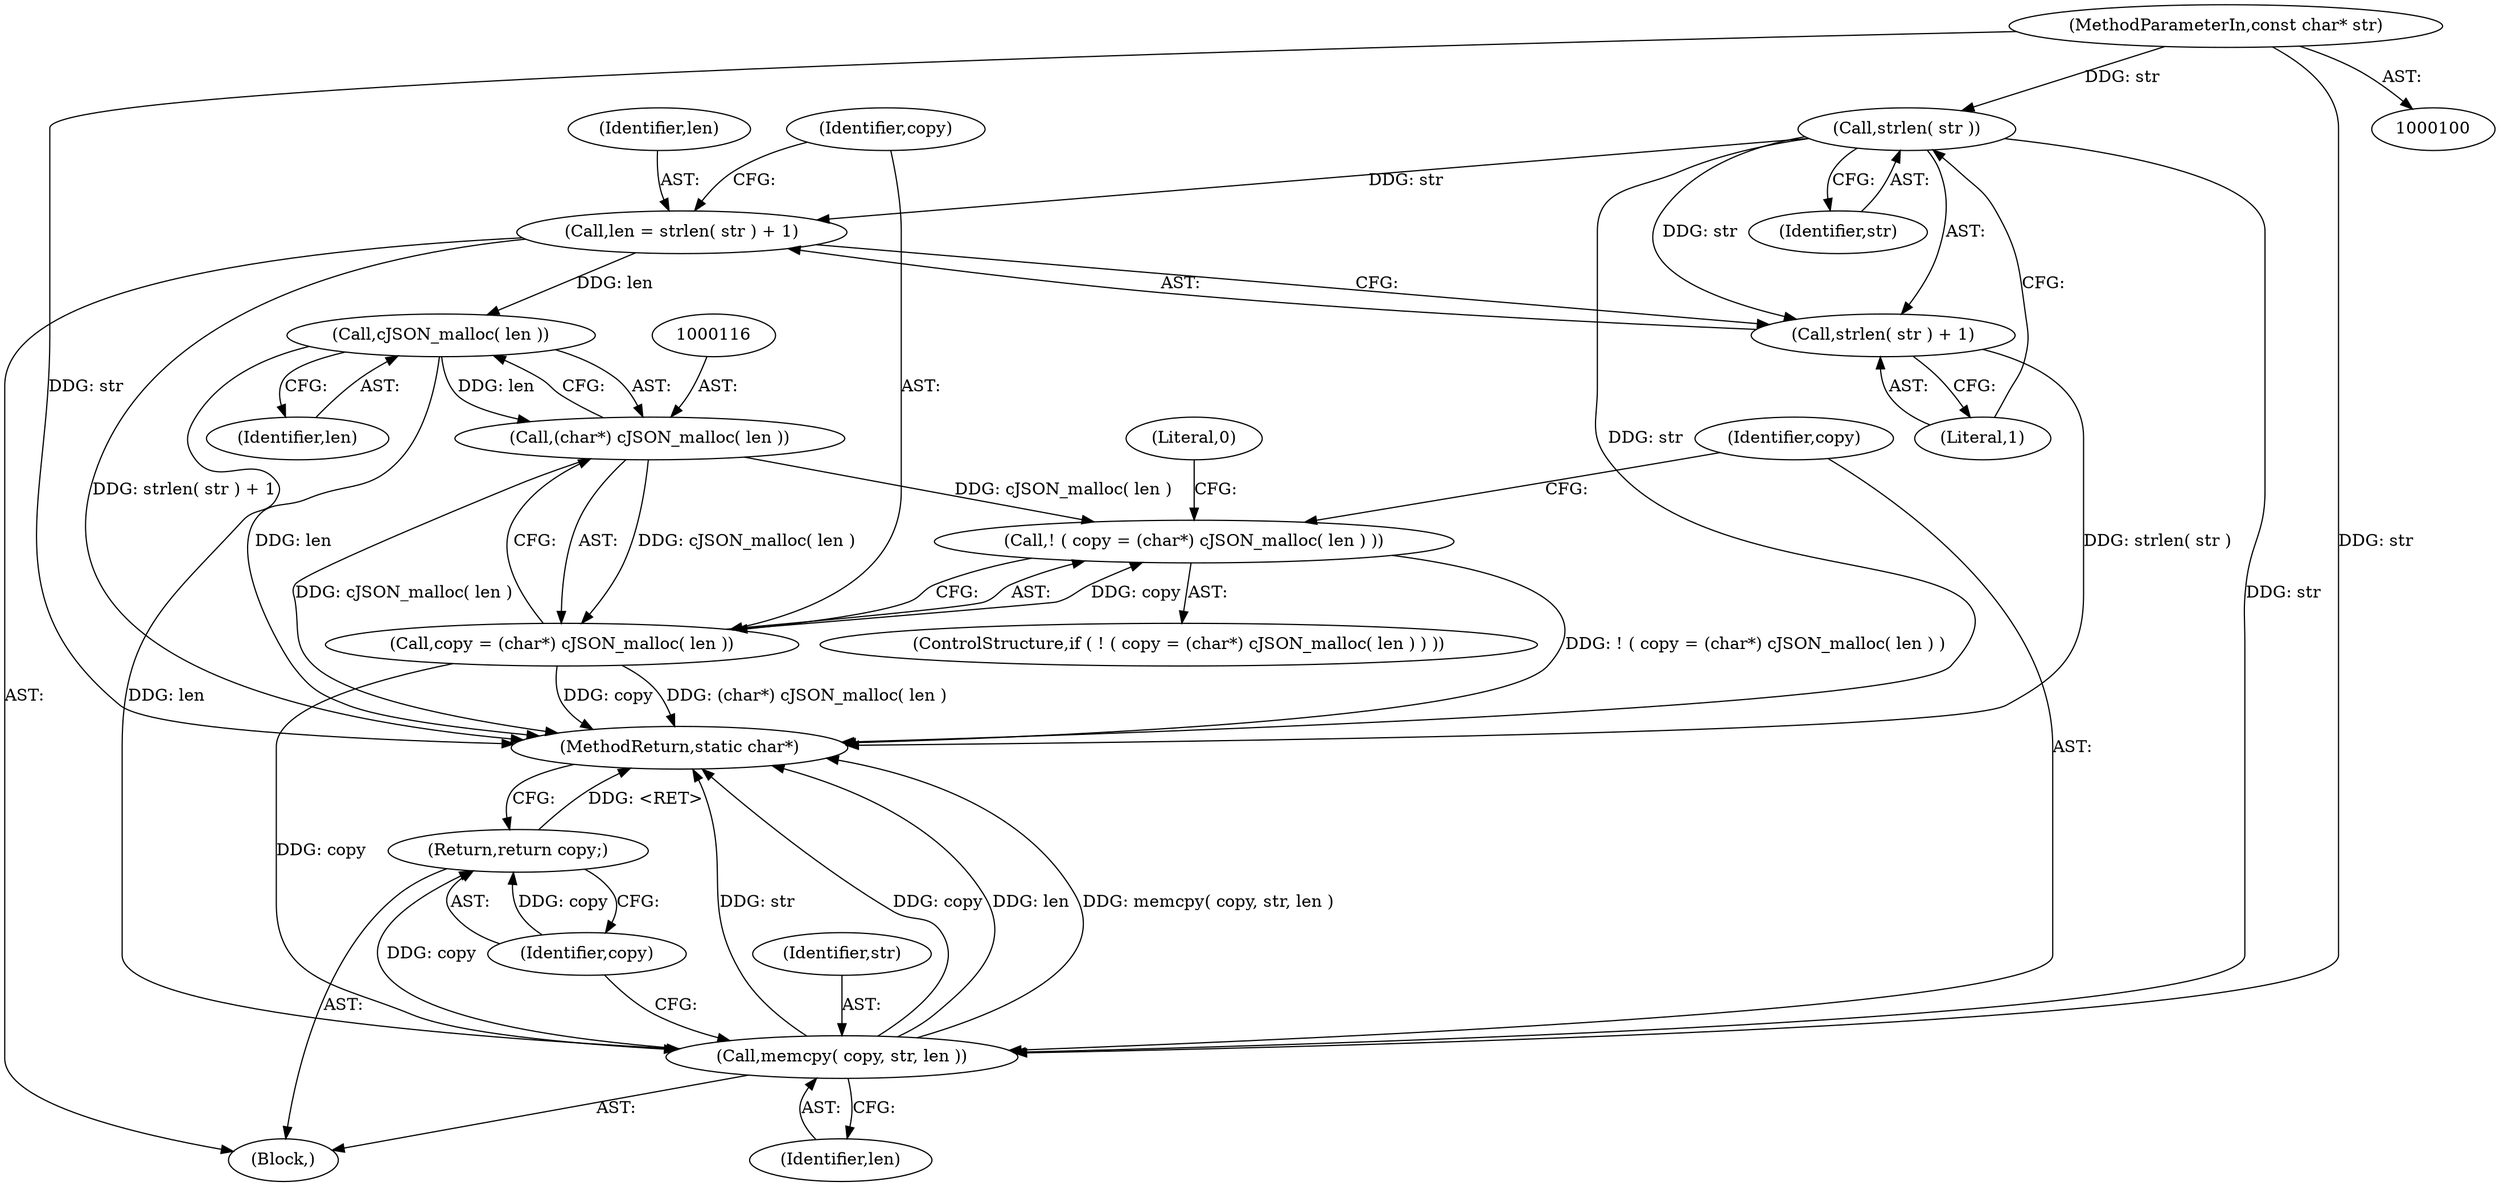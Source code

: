 digraph "1_iperf_91f2fa59e8ed80dfbf400add0164ee0e508e412a_32@API" {
"1000108" [label="(Call,strlen( str ))"];
"1000101" [label="(MethodParameterIn,const char* str)"];
"1000105" [label="(Call,len = strlen( str ) + 1)"];
"1000117" [label="(Call,cJSON_malloc( len ))"];
"1000115" [label="(Call,(char*) cJSON_malloc( len ))"];
"1000112" [label="(Call,! ( copy = (char*) cJSON_malloc( len ) ))"];
"1000113" [label="(Call,copy = (char*) cJSON_malloc( len ))"];
"1000121" [label="(Call,memcpy( copy, str, len ))"];
"1000125" [label="(Return,return copy;)"];
"1000107" [label="(Call,strlen( str ) + 1)"];
"1000105" [label="(Call,len = strlen( str ) + 1)"];
"1000123" [label="(Identifier,str)"];
"1000113" [label="(Call,copy = (char*) cJSON_malloc( len ))"];
"1000115" [label="(Call,(char*) cJSON_malloc( len ))"];
"1000122" [label="(Identifier,copy)"];
"1000124" [label="(Identifier,len)"];
"1000114" [label="(Identifier,copy)"];
"1000126" [label="(Identifier,copy)"];
"1000127" [label="(MethodReturn,static char*)"];
"1000125" [label="(Return,return copy;)"];
"1000111" [label="(ControlStructure,if ( ! ( copy = (char*) cJSON_malloc( len ) ) ))"];
"1000117" [label="(Call,cJSON_malloc( len ))"];
"1000108" [label="(Call,strlen( str ))"];
"1000109" [label="(Identifier,str)"];
"1000112" [label="(Call,! ( copy = (char*) cJSON_malloc( len ) ))"];
"1000106" [label="(Identifier,len)"];
"1000101" [label="(MethodParameterIn,const char* str)"];
"1000120" [label="(Literal,0)"];
"1000110" [label="(Literal,1)"];
"1000107" [label="(Call,strlen( str ) + 1)"];
"1000118" [label="(Identifier,len)"];
"1000121" [label="(Call,memcpy( copy, str, len ))"];
"1000102" [label="(Block,)"];
"1000108" -> "1000107"  [label="AST: "];
"1000108" -> "1000109"  [label="CFG: "];
"1000109" -> "1000108"  [label="AST: "];
"1000110" -> "1000108"  [label="CFG: "];
"1000108" -> "1000127"  [label="DDG: str"];
"1000108" -> "1000105"  [label="DDG: str"];
"1000108" -> "1000107"  [label="DDG: str"];
"1000101" -> "1000108"  [label="DDG: str"];
"1000108" -> "1000121"  [label="DDG: str"];
"1000101" -> "1000100"  [label="AST: "];
"1000101" -> "1000127"  [label="DDG: str"];
"1000101" -> "1000121"  [label="DDG: str"];
"1000105" -> "1000102"  [label="AST: "];
"1000105" -> "1000107"  [label="CFG: "];
"1000106" -> "1000105"  [label="AST: "];
"1000107" -> "1000105"  [label="AST: "];
"1000114" -> "1000105"  [label="CFG: "];
"1000105" -> "1000127"  [label="DDG: strlen( str ) + 1"];
"1000105" -> "1000117"  [label="DDG: len"];
"1000117" -> "1000115"  [label="AST: "];
"1000117" -> "1000118"  [label="CFG: "];
"1000118" -> "1000117"  [label="AST: "];
"1000115" -> "1000117"  [label="CFG: "];
"1000117" -> "1000127"  [label="DDG: len"];
"1000117" -> "1000115"  [label="DDG: len"];
"1000117" -> "1000121"  [label="DDG: len"];
"1000115" -> "1000113"  [label="AST: "];
"1000116" -> "1000115"  [label="AST: "];
"1000113" -> "1000115"  [label="CFG: "];
"1000115" -> "1000127"  [label="DDG: cJSON_malloc( len )"];
"1000115" -> "1000112"  [label="DDG: cJSON_malloc( len )"];
"1000115" -> "1000113"  [label="DDG: cJSON_malloc( len )"];
"1000112" -> "1000111"  [label="AST: "];
"1000112" -> "1000113"  [label="CFG: "];
"1000113" -> "1000112"  [label="AST: "];
"1000120" -> "1000112"  [label="CFG: "];
"1000122" -> "1000112"  [label="CFG: "];
"1000112" -> "1000127"  [label="DDG: ! ( copy = (char*) cJSON_malloc( len ) )"];
"1000113" -> "1000112"  [label="DDG: copy"];
"1000114" -> "1000113"  [label="AST: "];
"1000113" -> "1000127"  [label="DDG: copy"];
"1000113" -> "1000127"  [label="DDG: (char*) cJSON_malloc( len )"];
"1000113" -> "1000121"  [label="DDG: copy"];
"1000121" -> "1000102"  [label="AST: "];
"1000121" -> "1000124"  [label="CFG: "];
"1000122" -> "1000121"  [label="AST: "];
"1000123" -> "1000121"  [label="AST: "];
"1000124" -> "1000121"  [label="AST: "];
"1000126" -> "1000121"  [label="CFG: "];
"1000121" -> "1000127"  [label="DDG: str"];
"1000121" -> "1000127"  [label="DDG: copy"];
"1000121" -> "1000127"  [label="DDG: len"];
"1000121" -> "1000127"  [label="DDG: memcpy( copy, str, len )"];
"1000121" -> "1000125"  [label="DDG: copy"];
"1000125" -> "1000102"  [label="AST: "];
"1000125" -> "1000126"  [label="CFG: "];
"1000126" -> "1000125"  [label="AST: "];
"1000127" -> "1000125"  [label="CFG: "];
"1000125" -> "1000127"  [label="DDG: <RET>"];
"1000126" -> "1000125"  [label="DDG: copy"];
"1000107" -> "1000110"  [label="CFG: "];
"1000110" -> "1000107"  [label="AST: "];
"1000107" -> "1000127"  [label="DDG: strlen( str )"];
}
